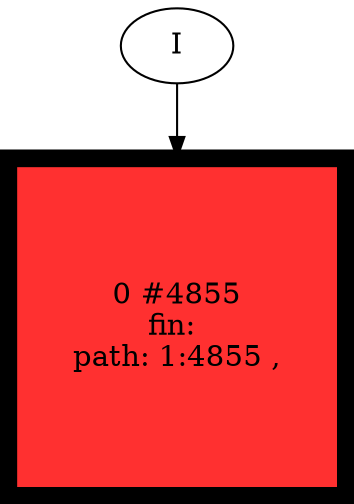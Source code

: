 // produced with flexfringe // 
digraph DFA {
	0 [label="root" shape=box];
		I -> 0;
	0 [ label="0 #4855\nfin: 
 path: 1:4855 , ", style=filled, fillcolor="firebrick1", width=2.25002, height=2.25002, penwidth=8.48797];
}
